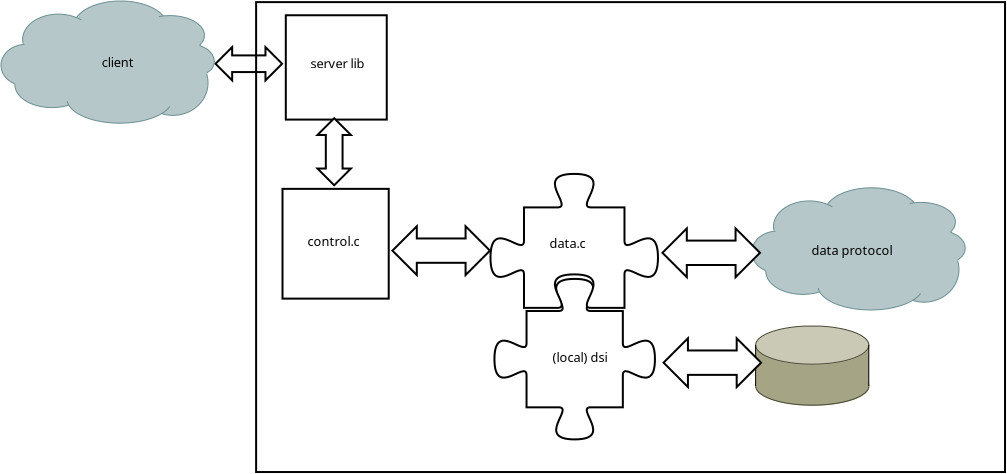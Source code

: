 <?xml version="1.0" encoding="UTF-8"?>
<dia:diagram xmlns:dia="http://www.lysator.liu.se/~alla/dia/">
  <dia:layer name="Background" visible="true">
    <dia:object type="Geometric - Perfect Square" version="0" id="O0">
      <dia:attribute name="obj_pos">
        <dia:point val="2.55,5.65"/>
      </dia:attribute>
      <dia:attribute name="obj_bb">
        <dia:rectangle val="2.5,5.6;7.648,10.916"/>
      </dia:attribute>
      <dia:attribute name="elem_corner">
        <dia:point val="2.55,5.65"/>
      </dia:attribute>
      <dia:attribute name="elem_width">
        <dia:real val="5.048"/>
      </dia:attribute>
      <dia:attribute name="elem_height">
        <dia:real val="5.216"/>
      </dia:attribute>
      <dia:attribute name="inner_color">
        <dia:color val="#1e90ff"/>
      </dia:attribute>
      <dia:attribute name="show_background">
        <dia:boolean val="true"/>
      </dia:attribute>
      <dia:attribute name="flip_horizontal">
        <dia:boolean val="false"/>
      </dia:attribute>
      <dia:attribute name="flip_vertical">
        <dia:boolean val="false"/>
      </dia:attribute>
      <dia:attribute name="padding">
        <dia:real val="0.354"/>
      </dia:attribute>
    </dia:object>
    <dia:object type="Standard - Text" version="0" id="O1">
      <dia:attribute name="obj_pos">
        <dia:point val="3.782,8.3"/>
      </dia:attribute>
      <dia:attribute name="obj_bb">
        <dia:rectangle val="3.782,7.65;6.682,8.65"/>
      </dia:attribute>
      <dia:attribute name="text">
        <dia:composite type="text">
          <dia:attribute name="string">
            <dia:string>#server lib#</dia:string>
          </dia:attribute>
          <dia:attribute name="font">
            <dia:font family="sans" style="0" name="Helvetica"/>
          </dia:attribute>
          <dia:attribute name="height">
            <dia:real val="0.8"/>
          </dia:attribute>
          <dia:attribute name="pos">
            <dia:point val="3.782,8.3"/>
          </dia:attribute>
          <dia:attribute name="color">
            <dia:color val="#000000"/>
          </dia:attribute>
          <dia:attribute name="alignment">
            <dia:enum val="0"/>
          </dia:attribute>
        </dia:composite>
      </dia:attribute>
    </dia:object>
    <dia:object type="Geometric - Perfect Square" version="0" id="O2">
      <dia:attribute name="obj_pos">
        <dia:point val="2.385,14.33"/>
      </dia:attribute>
      <dia:attribute name="obj_bb">
        <dia:rectangle val="2.335,14.28;7.746,19.868"/>
      </dia:attribute>
      <dia:attribute name="elem_corner">
        <dia:point val="2.385,14.33"/>
      </dia:attribute>
      <dia:attribute name="elem_width">
        <dia:real val="5.311"/>
      </dia:attribute>
      <dia:attribute name="elem_height">
        <dia:real val="5.488"/>
      </dia:attribute>
      <dia:attribute name="inner_color">
        <dia:color val="#1e90ff"/>
      </dia:attribute>
      <dia:attribute name="show_background">
        <dia:boolean val="true"/>
      </dia:attribute>
      <dia:attribute name="flip_horizontal">
        <dia:boolean val="false"/>
      </dia:attribute>
      <dia:attribute name="flip_vertical">
        <dia:boolean val="false"/>
      </dia:attribute>
      <dia:attribute name="padding">
        <dia:real val="0.354"/>
      </dia:attribute>
    </dia:object>
    <dia:object type="Cisco - Relational Database" version="0" id="O3">
      <dia:attribute name="obj_pos">
        <dia:point val="26.382,21.183"/>
      </dia:attribute>
      <dia:attribute name="obj_bb">
        <dia:rectangle val="25.382,21.142;32.392,25.216"/>
      </dia:attribute>
      <dia:attribute name="elem_corner">
        <dia:point val="26.382,21.183"/>
      </dia:attribute>
      <dia:attribute name="elem_width">
        <dia:real val="5.01"/>
      </dia:attribute>
      <dia:attribute name="elem_height">
        <dia:real val="3.994"/>
      </dia:attribute>
      <dia:attribute name="show_background">
        <dia:boolean val="true"/>
      </dia:attribute>
      <dia:attribute name="flip_horizontal">
        <dia:boolean val="false"/>
      </dia:attribute>
      <dia:attribute name="flip_vertical">
        <dia:boolean val="false"/>
      </dia:attribute>
      <dia:attribute name="padding">
        <dia:real val="0.354"/>
      </dia:attribute>
    </dia:object>
    <dia:object type="Cisco - Cloud" version="0" id="O4">
      <dia:attribute name="obj_pos">
        <dia:point val="25.858,14.278"/>
      </dia:attribute>
      <dia:attribute name="obj_bb">
        <dia:rectangle val="25.858,14.278;36.519,20.404"/>
      </dia:attribute>
      <dia:attribute name="elem_corner">
        <dia:point val="25.858,14.278"/>
      </dia:attribute>
      <dia:attribute name="elem_width">
        <dia:real val="10.661"/>
      </dia:attribute>
      <dia:attribute name="elem_height">
        <dia:real val="6.107"/>
      </dia:attribute>
      <dia:attribute name="show_background">
        <dia:boolean val="true"/>
      </dia:attribute>
      <dia:attribute name="flip_horizontal">
        <dia:boolean val="false"/>
      </dia:attribute>
      <dia:attribute name="flip_vertical">
        <dia:boolean val="false"/>
      </dia:attribute>
      <dia:attribute name="padding">
        <dia:real val="0.354"/>
      </dia:attribute>
    </dia:object>
    <dia:object type="Jigsaw - part_oooo" version="0" id="O5">
      <dia:attribute name="obj_pos">
        <dia:point val="12.982,18.832"/>
      </dia:attribute>
      <dia:attribute name="obj_bb">
        <dia:rectangle val="12.932,18.782;21.057,26.907"/>
      </dia:attribute>
      <dia:attribute name="elem_corner">
        <dia:point val="12.982,18.832"/>
      </dia:attribute>
      <dia:attribute name="elem_width">
        <dia:real val="8.025"/>
      </dia:attribute>
      <dia:attribute name="elem_height">
        <dia:real val="8.025"/>
      </dia:attribute>
      <dia:attribute name="inner_color">
        <dia:color val="#ff0000"/>
      </dia:attribute>
      <dia:attribute name="show_background">
        <dia:boolean val="true"/>
      </dia:attribute>
      <dia:attribute name="flip_horizontal">
        <dia:boolean val="false"/>
      </dia:attribute>
      <dia:attribute name="flip_vertical">
        <dia:boolean val="false"/>
      </dia:attribute>
      <dia:attribute name="padding">
        <dia:real val="0.354"/>
      </dia:attribute>
    </dia:object>
    <dia:object type="Jigsaw - part_ooio" version="0" id="O6">
      <dia:attribute name="obj_pos">
        <dia:point val="12.785,13.582"/>
      </dia:attribute>
      <dia:attribute name="obj_bb">
        <dia:rectangle val="12.735,13.533;21.209,20.331"/>
      </dia:attribute>
      <dia:attribute name="elem_corner">
        <dia:point val="12.785,13.582"/>
      </dia:attribute>
      <dia:attribute name="elem_width">
        <dia:real val="8.373"/>
      </dia:attribute>
      <dia:attribute name="elem_height">
        <dia:real val="6.699"/>
      </dia:attribute>
      <dia:attribute name="inner_color">
        <dia:color val="#1e90ff"/>
      </dia:attribute>
      <dia:attribute name="show_background">
        <dia:boolean val="true"/>
      </dia:attribute>
      <dia:attribute name="flip_horizontal">
        <dia:boolean val="false"/>
      </dia:attribute>
      <dia:attribute name="flip_vertical">
        <dia:boolean val="false"/>
      </dia:attribute>
      <dia:attribute name="padding">
        <dia:real val="0.354"/>
      </dia:attribute>
    </dia:object>
    <dia:object type="Standard - Text" version="0" id="O7">
      <dia:attribute name="obj_pos">
        <dia:point val="3.632,17.183"/>
      </dia:attribute>
      <dia:attribute name="obj_bb">
        <dia:rectangle val="3.632,16.532;6.232,17.532"/>
      </dia:attribute>
      <dia:attribute name="text">
        <dia:composite type="text">
          <dia:attribute name="string">
            <dia:string>#control.c#</dia:string>
          </dia:attribute>
          <dia:attribute name="font">
            <dia:font family="sans" style="0" name="Helvetica"/>
          </dia:attribute>
          <dia:attribute name="height">
            <dia:real val="0.8"/>
          </dia:attribute>
          <dia:attribute name="pos">
            <dia:point val="3.632,17.183"/>
          </dia:attribute>
          <dia:attribute name="color">
            <dia:color val="#000000"/>
          </dia:attribute>
          <dia:attribute name="alignment">
            <dia:enum val="0"/>
          </dia:attribute>
        </dia:composite>
      </dia:attribute>
    </dia:object>
    <dia:object type="Standard - Text" version="0" id="O8">
      <dia:attribute name="obj_pos">
        <dia:point val="15.882,22.983"/>
      </dia:attribute>
      <dia:attribute name="obj_bb">
        <dia:rectangle val="15.882,22.332;18.882,23.332"/>
      </dia:attribute>
      <dia:attribute name="text">
        <dia:composite type="text">
          <dia:attribute name="string">
            <dia:string>#(local) dsi#</dia:string>
          </dia:attribute>
          <dia:attribute name="font">
            <dia:font family="sans" style="0" name="Helvetica"/>
          </dia:attribute>
          <dia:attribute name="height">
            <dia:real val="0.8"/>
          </dia:attribute>
          <dia:attribute name="pos">
            <dia:point val="15.882,22.983"/>
          </dia:attribute>
          <dia:attribute name="color">
            <dia:color val="#000000"/>
          </dia:attribute>
          <dia:attribute name="alignment">
            <dia:enum val="0"/>
          </dia:attribute>
        </dia:composite>
      </dia:attribute>
    </dia:object>
    <dia:object type="Standard - Text" version="0" id="O9">
      <dia:attribute name="obj_pos">
        <dia:point val="15.732,17.282"/>
      </dia:attribute>
      <dia:attribute name="obj_bb">
        <dia:rectangle val="15.732,16.633;17.532,17.633"/>
      </dia:attribute>
      <dia:attribute name="text">
        <dia:composite type="text">
          <dia:attribute name="string">
            <dia:string>#data.c#</dia:string>
          </dia:attribute>
          <dia:attribute name="font">
            <dia:font family="sans" style="0" name="Helvetica"/>
          </dia:attribute>
          <dia:attribute name="height">
            <dia:real val="0.8"/>
          </dia:attribute>
          <dia:attribute name="pos">
            <dia:point val="15.732,17.282"/>
          </dia:attribute>
          <dia:attribute name="color">
            <dia:color val="#000000"/>
          </dia:attribute>
          <dia:attribute name="alignment">
            <dia:enum val="0"/>
          </dia:attribute>
        </dia:composite>
      </dia:attribute>
    </dia:object>
    <dia:object type="Geometric - Up-Down Arrow" version="0" id="O10">
      <dia:attribute name="obj_pos">
        <dia:point val="4.132,10.8"/>
      </dia:attribute>
      <dia:attribute name="obj_bb">
        <dia:rectangle val="4.011,10.729;5.928,14.221"/>
      </dia:attribute>
      <dia:attribute name="elem_corner">
        <dia:point val="4.132,10.8"/>
      </dia:attribute>
      <dia:attribute name="elem_width">
        <dia:real val="1.675"/>
      </dia:attribute>
      <dia:attribute name="elem_height">
        <dia:real val="3.35"/>
      </dia:attribute>
      <dia:attribute name="show_background">
        <dia:boolean val="true"/>
      </dia:attribute>
      <dia:attribute name="flip_horizontal">
        <dia:boolean val="false"/>
      </dia:attribute>
      <dia:attribute name="flip_vertical">
        <dia:boolean val="false"/>
      </dia:attribute>
      <dia:attribute name="padding">
        <dia:real val="0.354"/>
      </dia:attribute>
    </dia:object>
    <dia:object type="Geometric - Left-Right Arrow" version="0" id="O11">
      <dia:attribute name="obj_pos">
        <dia:point val="7.882,16.2"/>
      </dia:attribute>
      <dia:attribute name="obj_bb">
        <dia:rectangle val="7.811,16.079;12.828,18.758"/>
      </dia:attribute>
      <dia:attribute name="elem_corner">
        <dia:point val="7.882,16.2"/>
      </dia:attribute>
      <dia:attribute name="elem_width">
        <dia:real val="4.875"/>
      </dia:attribute>
      <dia:attribute name="elem_height">
        <dia:real val="2.438"/>
      </dia:attribute>
      <dia:attribute name="show_background">
        <dia:boolean val="true"/>
      </dia:attribute>
      <dia:attribute name="flip_horizontal">
        <dia:boolean val="false"/>
      </dia:attribute>
      <dia:attribute name="flip_vertical">
        <dia:boolean val="false"/>
      </dia:attribute>
      <dia:attribute name="padding">
        <dia:real val="0.354"/>
      </dia:attribute>
    </dia:object>
    <dia:object type="Geometric - Left-Right Arrow" version="0" id="O12">
      <dia:attribute name="obj_pos">
        <dia:point val="21.438,21.801"/>
      </dia:attribute>
      <dia:attribute name="obj_bb">
        <dia:rectangle val="21.367,21.68;26.384,24.359"/>
      </dia:attribute>
      <dia:attribute name="elem_corner">
        <dia:point val="21.438,21.801"/>
      </dia:attribute>
      <dia:attribute name="elem_width">
        <dia:real val="4.875"/>
      </dia:attribute>
      <dia:attribute name="elem_height">
        <dia:real val="2.438"/>
      </dia:attribute>
      <dia:attribute name="show_background">
        <dia:boolean val="true"/>
      </dia:attribute>
      <dia:attribute name="flip_horizontal">
        <dia:boolean val="false"/>
      </dia:attribute>
      <dia:attribute name="flip_vertical">
        <dia:boolean val="false"/>
      </dia:attribute>
      <dia:attribute name="padding">
        <dia:real val="0.354"/>
      </dia:attribute>
    </dia:object>
    <dia:object type="Geometric - Left-Right Arrow" version="0" id="O13">
      <dia:attribute name="obj_pos">
        <dia:point val="-0.964,7.242"/>
      </dia:attribute>
      <dia:attribute name="obj_bb">
        <dia:rectangle val="-1.035,7.121;2.436,9.027"/>
      </dia:attribute>
      <dia:attribute name="elem_corner">
        <dia:point val="-0.964,7.242"/>
      </dia:attribute>
      <dia:attribute name="elem_width">
        <dia:real val="3.329"/>
      </dia:attribute>
      <dia:attribute name="elem_height">
        <dia:real val="1.665"/>
      </dia:attribute>
      <dia:attribute name="show_background">
        <dia:boolean val="true"/>
      </dia:attribute>
      <dia:attribute name="flip_horizontal">
        <dia:boolean val="false"/>
      </dia:attribute>
      <dia:attribute name="flip_vertical">
        <dia:boolean val="false"/>
      </dia:attribute>
      <dia:attribute name="padding">
        <dia:real val="0.354"/>
      </dia:attribute>
    </dia:object>
    <dia:object type="Standard - Text" version="0" id="O14">
      <dia:attribute name="obj_pos">
        <dia:point val="28.836,17.631"/>
      </dia:attribute>
      <dia:attribute name="obj_bb">
        <dia:rectangle val="28.836,16.98;32.886,17.98"/>
      </dia:attribute>
      <dia:attribute name="text">
        <dia:composite type="text">
          <dia:attribute name="string">
            <dia:string>#data protocol#</dia:string>
          </dia:attribute>
          <dia:attribute name="font">
            <dia:font family="sans" style="0" name="Helvetica"/>
          </dia:attribute>
          <dia:attribute name="height">
            <dia:real val="0.8"/>
          </dia:attribute>
          <dia:attribute name="pos">
            <dia:point val="28.836,17.631"/>
          </dia:attribute>
          <dia:attribute name="color">
            <dia:color val="#000000"/>
          </dia:attribute>
          <dia:attribute name="alignment">
            <dia:enum val="0"/>
          </dia:attribute>
        </dia:composite>
      </dia:attribute>
    </dia:object>
    <dia:object type="Geometric - Left-Right Arrow" version="0" id="O15">
      <dia:attribute name="obj_pos">
        <dia:point val="21.382,16.308"/>
      </dia:attribute>
      <dia:attribute name="obj_bb">
        <dia:rectangle val="21.311,16.188;26.328,18.866"/>
      </dia:attribute>
      <dia:attribute name="elem_corner">
        <dia:point val="21.382,16.308"/>
      </dia:attribute>
      <dia:attribute name="elem_width">
        <dia:real val="4.875"/>
      </dia:attribute>
      <dia:attribute name="elem_height">
        <dia:real val="2.438"/>
      </dia:attribute>
      <dia:attribute name="show_background">
        <dia:boolean val="true"/>
      </dia:attribute>
      <dia:attribute name="flip_horizontal">
        <dia:boolean val="false"/>
      </dia:attribute>
      <dia:attribute name="flip_vertical">
        <dia:boolean val="false"/>
      </dia:attribute>
      <dia:attribute name="padding">
        <dia:real val="0.354"/>
      </dia:attribute>
    </dia:object>
    <dia:object type="Cisco - Cloud" version="0" id="O16">
      <dia:attribute name="obj_pos">
        <dia:point val="-11.689,4.938"/>
      </dia:attribute>
      <dia:attribute name="obj_bb">
        <dia:rectangle val="-11.689,4.938;-1.027,11.064"/>
      </dia:attribute>
      <dia:attribute name="elem_corner">
        <dia:point val="-11.689,4.938"/>
      </dia:attribute>
      <dia:attribute name="elem_width">
        <dia:real val="10.661"/>
      </dia:attribute>
      <dia:attribute name="elem_height">
        <dia:real val="6.107"/>
      </dia:attribute>
      <dia:attribute name="show_background">
        <dia:boolean val="true"/>
      </dia:attribute>
      <dia:attribute name="flip_horizontal">
        <dia:boolean val="false"/>
      </dia:attribute>
      <dia:attribute name="flip_vertical">
        <dia:boolean val="false"/>
      </dia:attribute>
      <dia:attribute name="padding">
        <dia:real val="0.354"/>
      </dia:attribute>
    </dia:object>
    <dia:object type="Standard - Text" version="0" id="O17">
      <dia:attribute name="obj_pos">
        <dia:point val="-6.648,8.238"/>
      </dia:attribute>
      <dia:attribute name="obj_bb">
        <dia:rectangle val="-6.648,7.588;-5.048,8.588"/>
      </dia:attribute>
      <dia:attribute name="text">
        <dia:composite type="text">
          <dia:attribute name="string">
            <dia:string>#client#</dia:string>
          </dia:attribute>
          <dia:attribute name="font">
            <dia:font family="sans" style="0" name="Helvetica"/>
          </dia:attribute>
          <dia:attribute name="height">
            <dia:real val="0.8"/>
          </dia:attribute>
          <dia:attribute name="pos">
            <dia:point val="-6.648,8.238"/>
          </dia:attribute>
          <dia:attribute name="color">
            <dia:color val="#000000"/>
          </dia:attribute>
          <dia:attribute name="alignment">
            <dia:enum val="0"/>
          </dia:attribute>
        </dia:composite>
      </dia:attribute>
    </dia:object>
    <dia:object type="Standard - Box" version="0" id="O18">
      <dia:attribute name="obj_pos">
        <dia:point val="1.066,4.993"/>
      </dia:attribute>
      <dia:attribute name="obj_bb">
        <dia:rectangle val="1.016,4.943;38.561,28.538"/>
      </dia:attribute>
      <dia:attribute name="elem_corner">
        <dia:point val="1.066,4.993"/>
      </dia:attribute>
      <dia:attribute name="elem_width">
        <dia:real val="37.445"/>
      </dia:attribute>
      <dia:attribute name="elem_height">
        <dia:real val="23.495"/>
      </dia:attribute>
      <dia:attribute name="show_background">
        <dia:boolean val="false"/>
      </dia:attribute>
    </dia:object>
  </dia:layer>
</dia:diagram>
